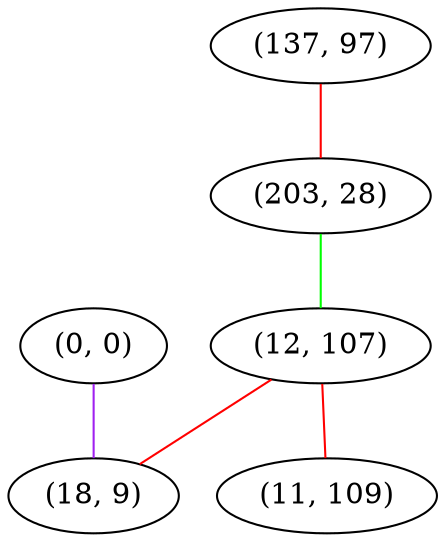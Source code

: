 graph "" {
"(0, 0)";
"(137, 97)";
"(203, 28)";
"(12, 107)";
"(18, 9)";
"(11, 109)";
"(0, 0)" -- "(18, 9)"  [color=purple, key=0, weight=4];
"(137, 97)" -- "(203, 28)"  [color=red, key=0, weight=1];
"(203, 28)" -- "(12, 107)"  [color=green, key=0, weight=2];
"(12, 107)" -- "(18, 9)"  [color=red, key=0, weight=1];
"(12, 107)" -- "(11, 109)"  [color=red, key=0, weight=1];
}
